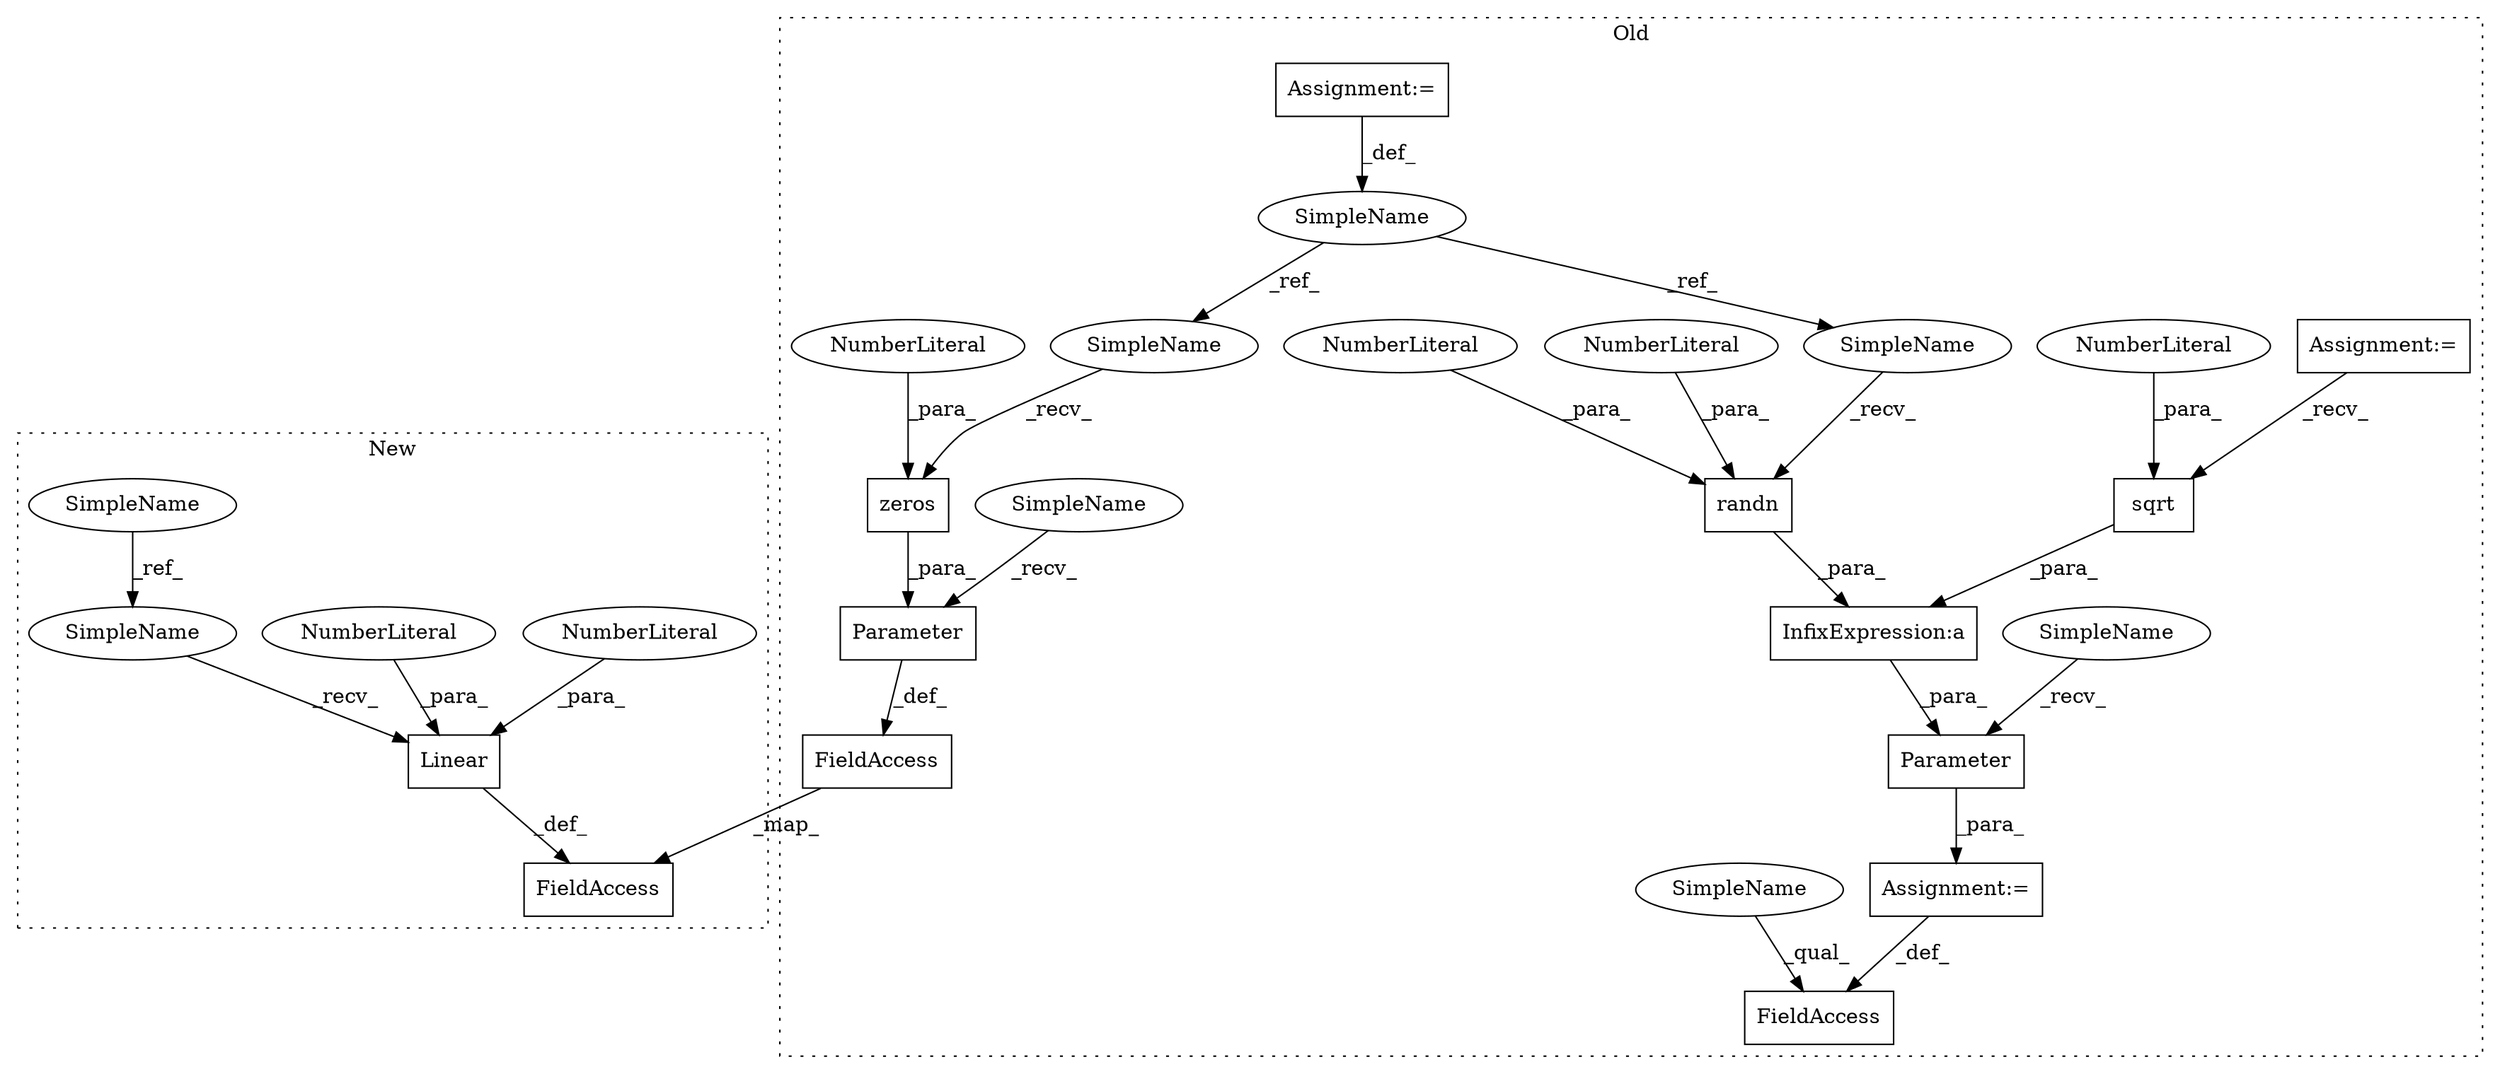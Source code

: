 digraph G {
subgraph cluster0 {
1 [label="sqrt" a="32" s="3190,3198" l="5,1" shape="box"];
3 [label="InfixExpression:a" a="27" s="3182" l="3" shape="box"];
6 [label="NumberLiteral" a="34" s="3195" l="3" shape="ellipse"];
7 [label="FieldAccess" a="22" s="3137" l="12" shape="box"];
8 [label="FieldAccess" a="22" s="3206" l="9" shape="box"];
10 [label="Parameter" a="32" s="3219,3244" l="10,1" shape="box"];
12 [label="Parameter" a="32" s="3153,3199" l="10,1" shape="box"];
13 [label="Assignment:=" a="7" s="3096" l="5" shape="box"];
14 [label="Assignment:=" a="7" s="3149" l="1" shape="box"];
15 [label="Assignment:=" a="7" s="3114" l="4" shape="box"];
16 [label="zeros" a="32" s="3235,3243" l="6,1" shape="box"];
17 [label="SimpleName" a="42" s="3096" l="5" shape="ellipse"];
18 [label="randn" a="32" s="3169,3181" l="6,1" shape="box"];
19 [label="NumberLiteral" a="34" s="3241" l="2" shape="ellipse"];
20 [label="NumberLiteral" a="34" s="3175" l="3" shape="ellipse"];
21 [label="NumberLiteral" a="34" s="3179" l="2" shape="ellipse"];
22 [label="SimpleName" a="42" s="3229" l="5" shape="ellipse"];
23 [label="SimpleName" a="42" s="3163" l="5" shape="ellipse"];
25 [label="SimpleName" a="42" s="3216" l="2" shape="ellipse"];
26 [label="SimpleName" a="42" s="3150" l="2" shape="ellipse"];
27 [label="SimpleName" a="42" s="3137" l="4" shape="ellipse"];
label = "Old";
style="dotted";
}
subgraph cluster1 {
2 [label="Linear" a="32" s="4536,4549" l="7,1" shape="box"];
4 [label="NumberLiteral" a="34" s="4547" l="2" shape="ellipse"];
5 [label="NumberLiteral" a="34" s="4543" l="3" shape="ellipse"];
9 [label="FieldAccess" a="22" s="4524" l="8" shape="box"];
11 [label="SimpleName" a="42" s="4503" l="2" shape="ellipse"];
24 [label="SimpleName" a="42" s="4533" l="2" shape="ellipse"];
label = "New";
style="dotted";
}
1 -> 3 [label="_para_"];
2 -> 9 [label="_def_"];
3 -> 12 [label="_para_"];
4 -> 2 [label="_para_"];
5 -> 2 [label="_para_"];
6 -> 1 [label="_para_"];
8 -> 9 [label="_map_"];
10 -> 8 [label="_def_"];
11 -> 24 [label="_ref_"];
12 -> 14 [label="_para_"];
13 -> 17 [label="_def_"];
14 -> 7 [label="_def_"];
15 -> 1 [label="_recv_"];
16 -> 10 [label="_para_"];
17 -> 23 [label="_ref_"];
17 -> 22 [label="_ref_"];
18 -> 3 [label="_para_"];
19 -> 16 [label="_para_"];
20 -> 18 [label="_para_"];
21 -> 18 [label="_para_"];
22 -> 16 [label="_recv_"];
23 -> 18 [label="_recv_"];
24 -> 2 [label="_recv_"];
25 -> 10 [label="_recv_"];
26 -> 12 [label="_recv_"];
27 -> 7 [label="_qual_"];
}